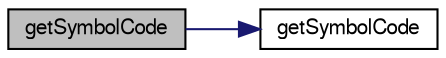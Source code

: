 digraph G
{
  edge [fontname="FreeSans",fontsize="10",labelfontname="FreeSans",labelfontsize="10"];
  node [fontname="FreeSans",fontsize="10",shape=record];
  rankdir="LR";
  Node1 [label="getSymbolCode",height=0.2,width=0.4,color="black", fillcolor="grey75", style="filled" fontcolor="black"];
  Node1 -> Node2 [color="midnightblue",fontsize="10",style="solid",fontname="FreeSans"];
  Node2 [label="getSymbolCode",height=0.2,width=0.4,color="black", fillcolor="white", style="filled",URL="$classorg_1_1octave_1_1graphics_1_1_simple_text_engine_1_1_te_x_element.html#abc268b5547462498f335c83ffc26e1bd"];
}
